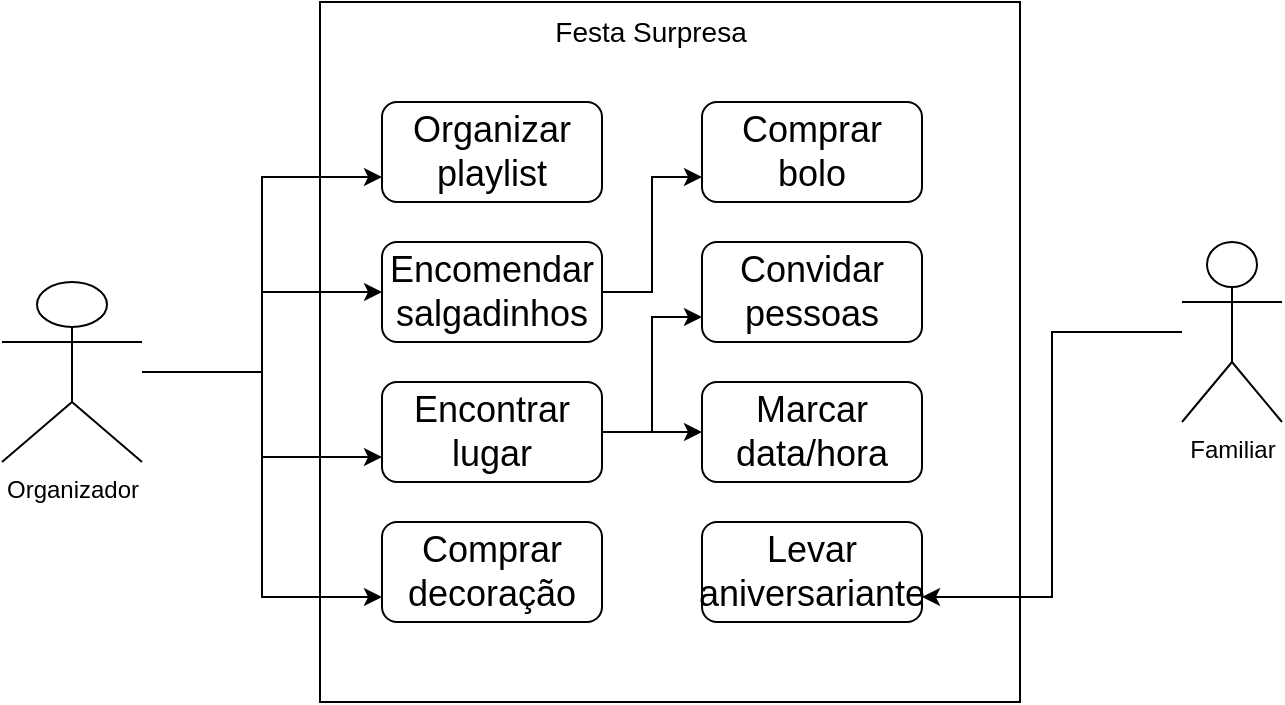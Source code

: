 <mxfile version="26.1.1">
  <diagram name="Página-1" id="y2DfKsK-ZXINTkEDDB2c">
    <mxGraphModel dx="880" dy="444" grid="1" gridSize="10" guides="1" tooltips="1" connect="1" arrows="1" fold="1" page="1" pageScale="1" pageWidth="827" pageHeight="1169" math="0" shadow="0">
      <root>
        <mxCell id="0" />
        <mxCell id="1" parent="0" />
        <mxCell id="5FgsrayQz4ZcKhRnJpTL-1" value="" style="whiteSpace=wrap;html=1;aspect=fixed;" vertex="1" parent="1">
          <mxGeometry x="249" y="70" width="350" height="350" as="geometry" />
        </mxCell>
        <mxCell id="5FgsrayQz4ZcKhRnJpTL-21" style="edgeStyle=orthogonalEdgeStyle;rounded=0;orthogonalLoop=1;jettySize=auto;html=1;entryX=0;entryY=0.75;entryDx=0;entryDy=0;" edge="1" parent="1" source="5FgsrayQz4ZcKhRnJpTL-2" target="5FgsrayQz4ZcKhRnJpTL-4">
          <mxGeometry relative="1" as="geometry" />
        </mxCell>
        <mxCell id="5FgsrayQz4ZcKhRnJpTL-22" style="edgeStyle=orthogonalEdgeStyle;rounded=0;orthogonalLoop=1;jettySize=auto;html=1;" edge="1" parent="1" source="5FgsrayQz4ZcKhRnJpTL-2" target="5FgsrayQz4ZcKhRnJpTL-6">
          <mxGeometry relative="1" as="geometry" />
        </mxCell>
        <mxCell id="5FgsrayQz4ZcKhRnJpTL-31" style="edgeStyle=orthogonalEdgeStyle;rounded=0;orthogonalLoop=1;jettySize=auto;html=1;entryX=0;entryY=0.75;entryDx=0;entryDy=0;" edge="1" parent="1" source="5FgsrayQz4ZcKhRnJpTL-2" target="5FgsrayQz4ZcKhRnJpTL-16">
          <mxGeometry relative="1" as="geometry" />
        </mxCell>
        <mxCell id="5FgsrayQz4ZcKhRnJpTL-2" value="Organizador" style="shape=umlActor;verticalLabelPosition=bottom;verticalAlign=top;html=1;outlineConnect=0;" vertex="1" parent="1">
          <mxGeometry x="90" y="210" width="70" height="90" as="geometry" />
        </mxCell>
        <mxCell id="5FgsrayQz4ZcKhRnJpTL-4" value="&lt;font style=&quot;font-size: 18px;&quot;&gt;Organizar playlist&lt;/font&gt;" style="rounded=1;whiteSpace=wrap;html=1;" vertex="1" parent="1">
          <mxGeometry x="280" y="120" width="110" height="50" as="geometry" />
        </mxCell>
        <mxCell id="5FgsrayQz4ZcKhRnJpTL-5" value="&lt;font style=&quot;font-size: 14px;&quot;&gt;Festa Surpresa&lt;/font&gt;" style="text;html=1;align=center;verticalAlign=middle;resizable=0;points=[];autosize=1;strokeColor=none;fillColor=none;" vertex="1" parent="1">
          <mxGeometry x="354" y="70" width="120" height="30" as="geometry" />
        </mxCell>
        <mxCell id="5FgsrayQz4ZcKhRnJpTL-26" style="edgeStyle=orthogonalEdgeStyle;rounded=0;orthogonalLoop=1;jettySize=auto;html=1;entryX=0;entryY=0.75;entryDx=0;entryDy=0;" edge="1" parent="1" source="5FgsrayQz4ZcKhRnJpTL-6" target="5FgsrayQz4ZcKhRnJpTL-8">
          <mxGeometry relative="1" as="geometry" />
        </mxCell>
        <mxCell id="5FgsrayQz4ZcKhRnJpTL-6" value="&lt;font style=&quot;font-size: 18px;&quot;&gt;Encomendar salgadinhos&lt;/font&gt;" style="rounded=1;whiteSpace=wrap;html=1;" vertex="1" parent="1">
          <mxGeometry x="280" y="190" width="110" height="50" as="geometry" />
        </mxCell>
        <mxCell id="5FgsrayQz4ZcKhRnJpTL-7" value="&lt;font style=&quot;font-size: 18px;&quot;&gt;Convidar pessoas&lt;/font&gt;" style="rounded=1;whiteSpace=wrap;html=1;" vertex="1" parent="1">
          <mxGeometry x="440" y="190" width="110" height="50" as="geometry" />
        </mxCell>
        <mxCell id="5FgsrayQz4ZcKhRnJpTL-8" value="&lt;span style=&quot;font-size: 18px;&quot;&gt;Comprar bolo&lt;/span&gt;" style="rounded=1;whiteSpace=wrap;html=1;" vertex="1" parent="1">
          <mxGeometry x="440" y="120" width="110" height="50" as="geometry" />
        </mxCell>
        <mxCell id="5FgsrayQz4ZcKhRnJpTL-24" style="edgeStyle=orthogonalEdgeStyle;rounded=0;orthogonalLoop=1;jettySize=auto;html=1;entryX=0;entryY=0.5;entryDx=0;entryDy=0;" edge="1" parent="1" source="5FgsrayQz4ZcKhRnJpTL-9" target="5FgsrayQz4ZcKhRnJpTL-15">
          <mxGeometry relative="1" as="geometry" />
        </mxCell>
        <mxCell id="5FgsrayQz4ZcKhRnJpTL-25" style="edgeStyle=orthogonalEdgeStyle;rounded=0;orthogonalLoop=1;jettySize=auto;html=1;entryX=0;entryY=0.75;entryDx=0;entryDy=0;" edge="1" parent="1" source="5FgsrayQz4ZcKhRnJpTL-9" target="5FgsrayQz4ZcKhRnJpTL-7">
          <mxGeometry relative="1" as="geometry" />
        </mxCell>
        <mxCell id="5FgsrayQz4ZcKhRnJpTL-9" value="&lt;span style=&quot;font-size: 18px;&quot;&gt;Encontrar lugar&lt;/span&gt;" style="rounded=1;whiteSpace=wrap;html=1;" vertex="1" parent="1">
          <mxGeometry x="280" y="260" width="110" height="50" as="geometry" />
        </mxCell>
        <mxCell id="5FgsrayQz4ZcKhRnJpTL-15" value="&lt;font style=&quot;font-size: 18px;&quot;&gt;Marcar data/hora&lt;/font&gt;" style="rounded=1;whiteSpace=wrap;html=1;" vertex="1" parent="1">
          <mxGeometry x="440" y="260" width="110" height="50" as="geometry" />
        </mxCell>
        <mxCell id="5FgsrayQz4ZcKhRnJpTL-16" value="&lt;span style=&quot;font-size: 18px;&quot;&gt;Comprar decoração&lt;/span&gt;" style="rounded=1;whiteSpace=wrap;html=1;" vertex="1" parent="1">
          <mxGeometry x="280" y="330" width="110" height="50" as="geometry" />
        </mxCell>
        <mxCell id="5FgsrayQz4ZcKhRnJpTL-23" style="edgeStyle=orthogonalEdgeStyle;rounded=0;orthogonalLoop=1;jettySize=auto;html=1;entryX=0;entryY=0.75;entryDx=0;entryDy=0;" edge="1" parent="1" source="5FgsrayQz4ZcKhRnJpTL-2" target="5FgsrayQz4ZcKhRnJpTL-9">
          <mxGeometry relative="1" as="geometry" />
        </mxCell>
        <mxCell id="5FgsrayQz4ZcKhRnJpTL-29" style="edgeStyle=orthogonalEdgeStyle;rounded=0;orthogonalLoop=1;jettySize=auto;html=1;entryX=1;entryY=0.75;entryDx=0;entryDy=0;" edge="1" parent="1" source="5FgsrayQz4ZcKhRnJpTL-27" target="5FgsrayQz4ZcKhRnJpTL-28">
          <mxGeometry relative="1" as="geometry" />
        </mxCell>
        <mxCell id="5FgsrayQz4ZcKhRnJpTL-27" value="Familiar" style="shape=umlActor;verticalLabelPosition=bottom;verticalAlign=top;html=1;outlineConnect=0;" vertex="1" parent="1">
          <mxGeometry x="680" y="190" width="50" height="90" as="geometry" />
        </mxCell>
        <mxCell id="5FgsrayQz4ZcKhRnJpTL-28" value="&lt;span style=&quot;font-size: 18px;&quot;&gt;Levar aniversariante&lt;/span&gt;" style="rounded=1;whiteSpace=wrap;html=1;" vertex="1" parent="1">
          <mxGeometry x="440" y="330" width="110" height="50" as="geometry" />
        </mxCell>
      </root>
    </mxGraphModel>
  </diagram>
</mxfile>

